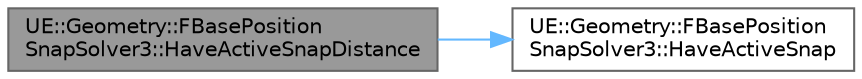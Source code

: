 digraph "UE::Geometry::FBasePositionSnapSolver3::HaveActiveSnapDistance"
{
 // INTERACTIVE_SVG=YES
 // LATEX_PDF_SIZE
  bgcolor="transparent";
  edge [fontname=Helvetica,fontsize=10,labelfontname=Helvetica,labelfontsize=10];
  node [fontname=Helvetica,fontsize=10,shape=box,height=0.2,width=0.4];
  rankdir="LR";
  Node1 [id="Node000001",label="UE::Geometry::FBasePosition\lSnapSolver3::HaveActiveSnapDistance",height=0.2,width=0.4,color="gray40", fillcolor="grey60", style="filled", fontcolor="black",tooltip=" "];
  Node1 -> Node2 [id="edge1_Node000001_Node000002",color="steelblue1",style="solid",tooltip=" "];
  Node2 [id="Node000002",label="UE::Geometry::FBasePosition\lSnapSolver3::HaveActiveSnap",height=0.2,width=0.4,color="grey40", fillcolor="white", style="filled",URL="$d6/d80/classUE_1_1Geometry_1_1FBasePositionSnapSolver3.html#ae297a68660ae2a81702003124c6b2c42",tooltip=" "];
}
